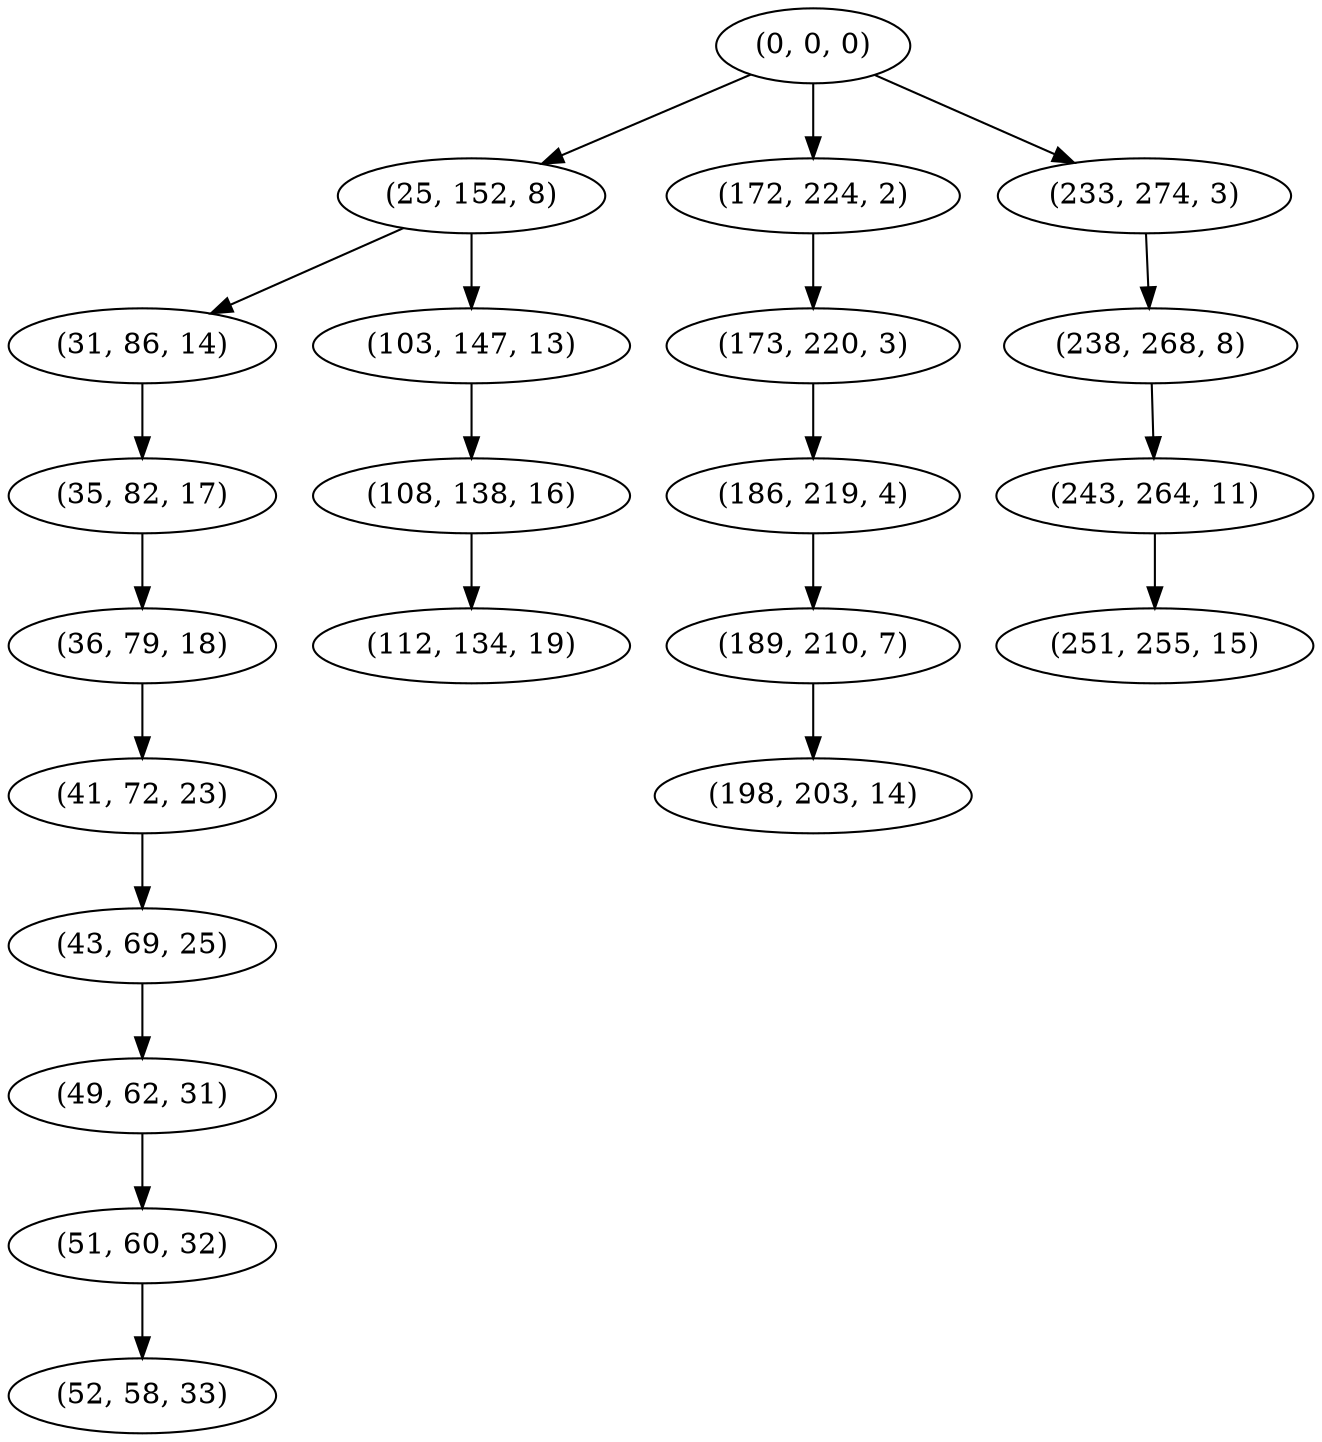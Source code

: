 digraph tree {
    "(0, 0, 0)";
    "(25, 152, 8)";
    "(31, 86, 14)";
    "(35, 82, 17)";
    "(36, 79, 18)";
    "(41, 72, 23)";
    "(43, 69, 25)";
    "(49, 62, 31)";
    "(51, 60, 32)";
    "(52, 58, 33)";
    "(103, 147, 13)";
    "(108, 138, 16)";
    "(112, 134, 19)";
    "(172, 224, 2)";
    "(173, 220, 3)";
    "(186, 219, 4)";
    "(189, 210, 7)";
    "(198, 203, 14)";
    "(233, 274, 3)";
    "(238, 268, 8)";
    "(243, 264, 11)";
    "(251, 255, 15)";
    "(0, 0, 0)" -> "(25, 152, 8)";
    "(0, 0, 0)" -> "(172, 224, 2)";
    "(0, 0, 0)" -> "(233, 274, 3)";
    "(25, 152, 8)" -> "(31, 86, 14)";
    "(25, 152, 8)" -> "(103, 147, 13)";
    "(31, 86, 14)" -> "(35, 82, 17)";
    "(35, 82, 17)" -> "(36, 79, 18)";
    "(36, 79, 18)" -> "(41, 72, 23)";
    "(41, 72, 23)" -> "(43, 69, 25)";
    "(43, 69, 25)" -> "(49, 62, 31)";
    "(49, 62, 31)" -> "(51, 60, 32)";
    "(51, 60, 32)" -> "(52, 58, 33)";
    "(103, 147, 13)" -> "(108, 138, 16)";
    "(108, 138, 16)" -> "(112, 134, 19)";
    "(172, 224, 2)" -> "(173, 220, 3)";
    "(173, 220, 3)" -> "(186, 219, 4)";
    "(186, 219, 4)" -> "(189, 210, 7)";
    "(189, 210, 7)" -> "(198, 203, 14)";
    "(233, 274, 3)" -> "(238, 268, 8)";
    "(238, 268, 8)" -> "(243, 264, 11)";
    "(243, 264, 11)" -> "(251, 255, 15)";
}
